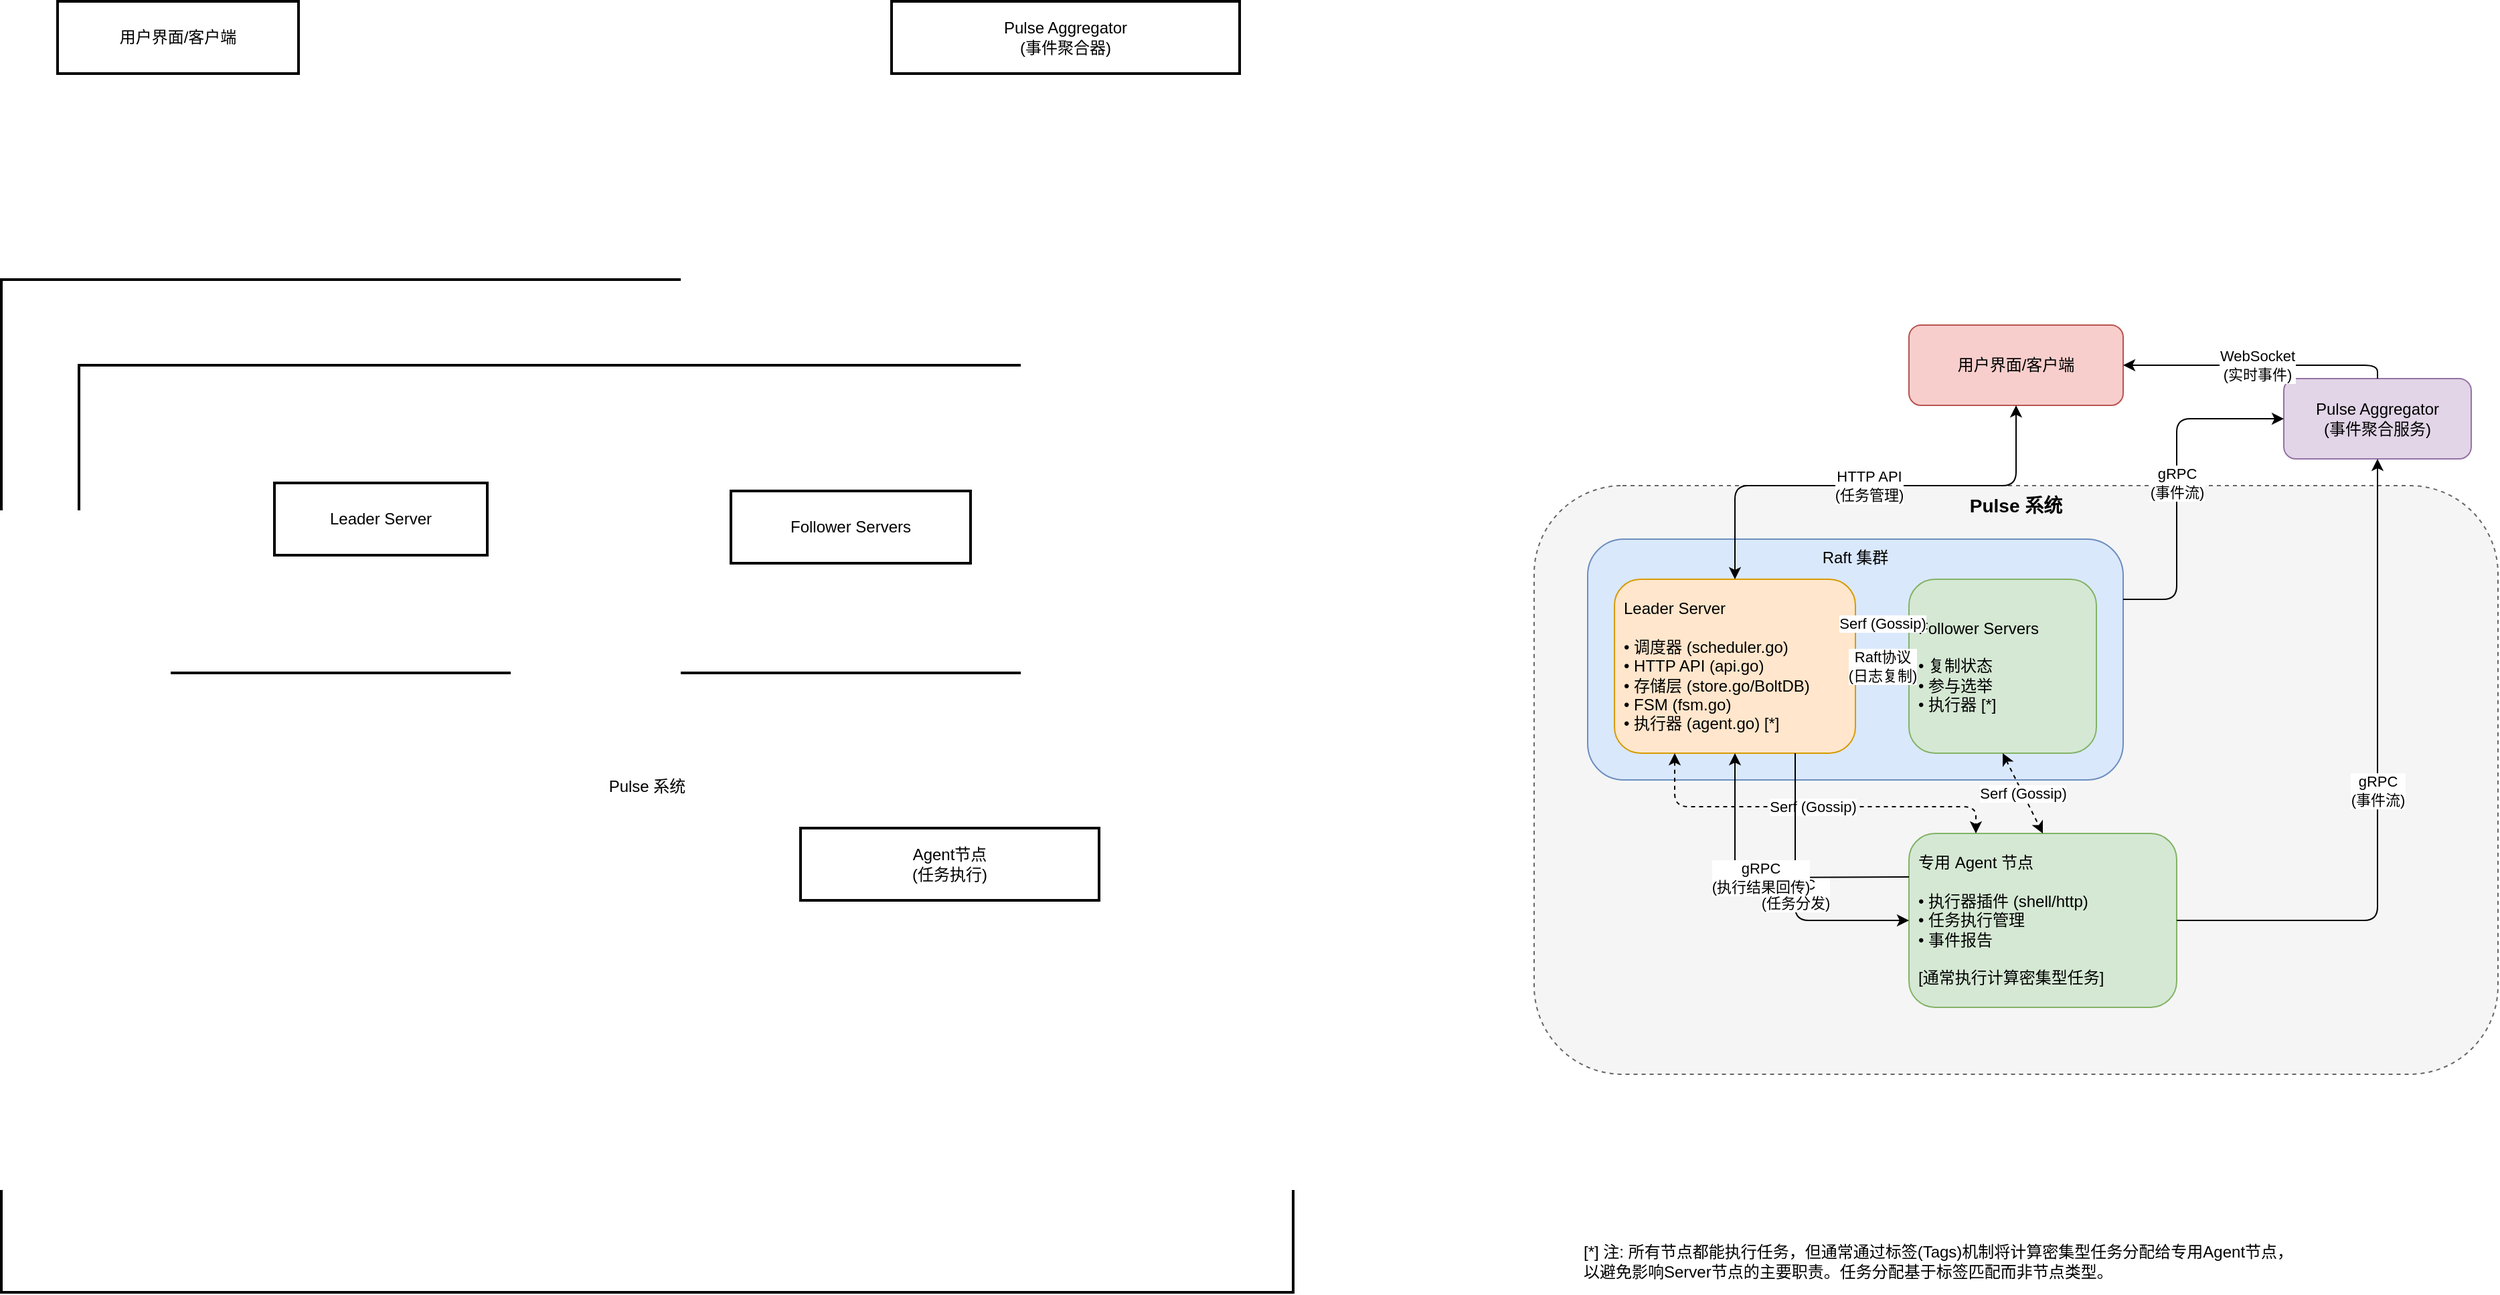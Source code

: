 <mxfile version="26.2.14">
  <diagram name="第 1 页" id="pnYERcN3gMjSIuE6DzLB">
    <mxGraphModel dx="740" dy="792" grid="0" gridSize="10" guides="1" tooltips="1" connect="1" arrows="1" fold="1" page="0" pageScale="1" pageWidth="850" pageHeight="1100" math="0" shadow="0">
      <root>
        <mxCell id="0" />
        <mxCell id="1" parent="0" />
        <mxCell id="a1szCFsNDwzxV1m5Zwac-4" value="Pulse 系统" style="whiteSpace=wrap;strokeWidth=2;" vertex="1" parent="1">
          <mxGeometry x="406" y="499" width="965" height="757" as="geometry" />
        </mxCell>
        <mxCell id="a1szCFsNDwzxV1m5Zwac-5" value="" style="whiteSpace=wrap;strokeWidth=2;" vertex="1" parent="1">
          <mxGeometry x="464" y="563" width="814" height="230" as="geometry" />
        </mxCell>
        <mxCell id="a1szCFsNDwzxV1m5Zwac-6" value="用户界面/客户端" style="whiteSpace=wrap;strokeWidth=2;" vertex="1" parent="1">
          <mxGeometry x="448" y="291" width="180" height="54" as="geometry" />
        </mxCell>
        <mxCell id="a1szCFsNDwzxV1m5Zwac-7" value="Pulse Aggregator&#xa;(事件聚合器)" style="whiteSpace=wrap;strokeWidth=2;" vertex="1" parent="1">
          <mxGeometry x="1071" y="291" width="260" height="54" as="geometry" />
        </mxCell>
        <mxCell id="a1szCFsNDwzxV1m5Zwac-8" value="Leader Server" style="whiteSpace=wrap;strokeWidth=2;" vertex="1" parent="1">
          <mxGeometry x="610" y="651" width="159" height="54" as="geometry" />
        </mxCell>
        <mxCell id="a1szCFsNDwzxV1m5Zwac-10" value="Agent节点&#xa;(任务执行)" style="whiteSpace=wrap;strokeWidth=2;" vertex="1" parent="1">
          <mxGeometry x="1003" y="909" width="223" height="54" as="geometry" />
        </mxCell>
        <mxCell id="a1szCFsNDwzxV1m5Zwac-9" value="Follower Servers" style="whiteSpace=wrap;strokeWidth=2;" vertex="1" parent="1">
          <mxGeometry x="951" y="657" width="179" height="54" as="geometry" />
        </mxCell>
        <mxCell id="a1szCFsNDwzxV1m5Zwac-24" value="用户界面/客户端" style="rounded=1;whiteSpace=wrap;html=1;fillColor=#f8cecc;strokeColor=#b85450;" vertex="1" parent="1">
          <mxGeometry x="1831" y="533" width="160" height="60" as="geometry" />
        </mxCell>
        <mxCell id="a1szCFsNDwzxV1m5Zwac-25" value="Pulse 系统" style="rounded=1;whiteSpace=wrap;html=1;fillColor=#f5f5f5;strokeColor=#666666;verticalAlign=top;fontStyle=1;fontSize=14;dashed=1;" vertex="1" parent="1">
          <mxGeometry x="1551" y="653" width="720" height="440" as="geometry" />
        </mxCell>
        <mxCell id="a1szCFsNDwzxV1m5Zwac-26" value="Pulse Aggregator&#xa;(事件聚合服务)" style="rounded=1;whiteSpace=wrap;html=1;fillColor=#e1d5e7;strokeColor=#9673a6;" vertex="1" parent="1">
          <mxGeometry x="2111" y="573" width="140" height="60" as="geometry" />
        </mxCell>
        <mxCell id="a1szCFsNDwzxV1m5Zwac-27" value="Raft 集群" style="rounded=1;whiteSpace=wrap;html=1;fillColor=#dae8fc;strokeColor=#6c8ebf;verticalAlign=top;align=center;" vertex="1" parent="1">
          <mxGeometry x="1591" y="693" width="400" height="180" as="geometry" />
        </mxCell>
        <mxCell id="a1szCFsNDwzxV1m5Zwac-28" value="Leader Server&#xa;&#xa;• 调度器 (scheduler.go)&#xa;• HTTP API (api.go)&#xa;• 存储层 (store.go/BoltDB)&#xa;• FSM (fsm.go)&#xa;• 执行器 (agent.go) [*]" style="rounded=1;whiteSpace=wrap;html=1;fillColor=#ffe6cc;strokeColor=#d79b00;align=left;spacingLeft=5;" vertex="1" parent="1">
          <mxGeometry x="1611" y="723" width="180" height="130" as="geometry" />
        </mxCell>
        <mxCell id="a1szCFsNDwzxV1m5Zwac-29" value="Follower Servers&#xa;&#xa;• 复制状态&#xa;• 参与选举&#xa;• 执行器 [*]" style="rounded=1;whiteSpace=wrap;html=1;fillColor=#d5e8d4;strokeColor=#82b366;align=left;spacingLeft=5;" vertex="1" parent="1">
          <mxGeometry x="1831" y="723" width="140" height="130" as="geometry" />
        </mxCell>
        <mxCell id="a1szCFsNDwzxV1m5Zwac-30" value="专用 Agent 节点&#xa;&#xa;• 执行器插件 (shell/http)&#xa;• 任务执行管理&#xa;• 事件报告&#xa;&#xa;[通常执行计算密集型任务]" style="rounded=1;whiteSpace=wrap;html=1;fillColor=#d5e8d4;strokeColor=#82b366;align=left;spacingLeft=5;" vertex="1" parent="1">
          <mxGeometry x="1831" y="913" width="200" height="130" as="geometry" />
        </mxCell>
        <mxCell id="a1szCFsNDwzxV1m5Zwac-31" value="HTTP API&#xa;(任务管理)" style="endArrow=classic;startArrow=classic;html=1;exitX=0.5;exitY=1;exitDx=0;exitDy=0;entryX=0.5;entryY=0;entryDx=0;entryDy=0;" edge="1" parent="1" source="a1szCFsNDwzxV1m5Zwac-24" target="a1szCFsNDwzxV1m5Zwac-28">
          <mxGeometry width="50" height="50" relative="1" as="geometry">
            <mxPoint x="1901" y="903" as="sourcePoint" />
            <mxPoint x="1951" y="853" as="targetPoint" />
            <Array as="points">
              <mxPoint x="1911" y="653" />
              <mxPoint x="1701" y="653" />
            </Array>
          </mxGeometry>
        </mxCell>
        <mxCell id="a1szCFsNDwzxV1m5Zwac-32" value="WebSocket&#xa;(实时事件)" style="endArrow=classic;html=1;exitX=0.5;exitY=0;exitDx=0;exitDy=0;entryX=1;entryY=0.5;entryDx=0;entryDy=0;" edge="1" parent="1" source="a1szCFsNDwzxV1m5Zwac-26" target="a1szCFsNDwzxV1m5Zwac-24">
          <mxGeometry width="50" height="50" relative="1" as="geometry">
            <mxPoint x="1901" y="903" as="sourcePoint" />
            <mxPoint x="1951" y="853" as="targetPoint" />
            <Array as="points">
              <mxPoint x="2181" y="563" />
            </Array>
          </mxGeometry>
        </mxCell>
        <mxCell id="a1szCFsNDwzxV1m5Zwac-33" value="Raft协议&#xa;(日志复制)" style="endArrow=classic;startArrow=classic;html=1;exitX=1;exitY=0.5;exitDx=0;exitDy=0;entryX=0;entryY=0.5;entryDx=0;entryDy=0;" edge="1" parent="1" source="a1szCFsNDwzxV1m5Zwac-28" target="a1szCFsNDwzxV1m5Zwac-29">
          <mxGeometry width="50" height="50" relative="1" as="geometry">
            <mxPoint x="1901" y="903" as="sourcePoint" />
            <mxPoint x="1951" y="853" as="targetPoint" />
          </mxGeometry>
        </mxCell>
        <mxCell id="a1szCFsNDwzxV1m5Zwac-34" value="Serf (Gossip)" style="endArrow=classic;startArrow=classic;html=1;exitX=1;exitY=0.25;exitDx=0;exitDy=0;entryX=0;entryY=0.25;entryDx=0;entryDy=0;dashed=1;" edge="1" parent="1" source="a1szCFsNDwzxV1m5Zwac-28" target="a1szCFsNDwzxV1m5Zwac-29">
          <mxGeometry width="50" height="50" relative="1" as="geometry">
            <mxPoint x="1901" y="903" as="sourcePoint" />
            <mxPoint x="1951" y="853" as="targetPoint" />
          </mxGeometry>
        </mxCell>
        <mxCell id="a1szCFsNDwzxV1m5Zwac-35" value="Serf (Gossip)" style="endArrow=classic;startArrow=classic;html=1;exitX=0.25;exitY=1;exitDx=0;exitDy=0;entryX=0.25;entryY=0;entryDx=0;entryDy=0;dashed=1;" edge="1" parent="1" source="a1szCFsNDwzxV1m5Zwac-28" target="a1szCFsNDwzxV1m5Zwac-30">
          <mxGeometry width="50" height="50" relative="1" as="geometry">
            <mxPoint x="1901" y="903" as="sourcePoint" />
            <mxPoint x="1951" y="853" as="targetPoint" />
            <Array as="points">
              <mxPoint x="1656" y="893" />
              <mxPoint x="1881" y="893" />
            </Array>
          </mxGeometry>
        </mxCell>
        <mxCell id="a1szCFsNDwzxV1m5Zwac-36" value="Serf (Gossip)" style="endArrow=classic;startArrow=classic;html=1;exitX=0.5;exitY=1;exitDx=0;exitDy=0;entryX=0.5;entryY=0;entryDx=0;entryDy=0;dashed=1;" edge="1" parent="1" source="a1szCFsNDwzxV1m5Zwac-29" target="a1szCFsNDwzxV1m5Zwac-30">
          <mxGeometry width="50" height="50" relative="1" as="geometry">
            <mxPoint x="1901" y="903" as="sourcePoint" />
            <mxPoint x="1951" y="853" as="targetPoint" />
          </mxGeometry>
        </mxCell>
        <mxCell id="a1szCFsNDwzxV1m5Zwac-37" value="gRPC&#xa;(任务分发)" style="endArrow=classic;html=1;exitX=0.75;exitY=1;exitDx=0;exitDy=0;entryX=0;entryY=0.5;entryDx=0;entryDy=0;" edge="1" parent="1" source="a1szCFsNDwzxV1m5Zwac-28" target="a1szCFsNDwzxV1m5Zwac-30">
          <mxGeometry width="50" height="50" relative="1" as="geometry">
            <mxPoint x="1901" y="903" as="sourcePoint" />
            <mxPoint x="1951" y="853" as="targetPoint" />
            <Array as="points">
              <mxPoint x="1746" y="978" />
            </Array>
          </mxGeometry>
        </mxCell>
        <mxCell id="a1szCFsNDwzxV1m5Zwac-38" value="gRPC&#xa;(执行结果回传)" style="endArrow=classic;html=1;exitX=0;exitY=0.25;exitDx=0;exitDy=0;entryX=0.5;entryY=1;entryDx=0;entryDy=0;" edge="1" parent="1" source="a1szCFsNDwzxV1m5Zwac-30" target="a1szCFsNDwzxV1m5Zwac-28">
          <mxGeometry width="50" height="50" relative="1" as="geometry">
            <mxPoint x="1901" y="903" as="sourcePoint" />
            <mxPoint x="1951" y="853" as="targetPoint" />
            <Array as="points">
              <mxPoint x="1701" y="946" />
            </Array>
          </mxGeometry>
        </mxCell>
        <mxCell id="a1szCFsNDwzxV1m5Zwac-39" value="gRPC&#xa;(事件流)" style="endArrow=classic;html=1;exitX=1;exitY=0.25;exitDx=0;exitDy=0;entryX=0;entryY=0.5;entryDx=0;entryDy=0;" edge="1" parent="1" source="a1szCFsNDwzxV1m5Zwac-27" target="a1szCFsNDwzxV1m5Zwac-26">
          <mxGeometry width="50" height="50" relative="1" as="geometry">
            <mxPoint x="1901" y="903" as="sourcePoint" />
            <mxPoint x="1951" y="853" as="targetPoint" />
            <Array as="points">
              <mxPoint x="2031" y="738" />
              <mxPoint x="2031" y="603" />
            </Array>
          </mxGeometry>
        </mxCell>
        <mxCell id="a1szCFsNDwzxV1m5Zwac-40" value="gRPC&#xa;(事件流)" style="endArrow=classic;html=1;exitX=1;exitY=0.5;exitDx=0;exitDy=0;entryX=0.5;entryY=1;entryDx=0;entryDy=0;" edge="1" parent="1" source="a1szCFsNDwzxV1m5Zwac-30" target="a1szCFsNDwzxV1m5Zwac-26">
          <mxGeometry width="50" height="50" relative="1" as="geometry">
            <mxPoint x="1901" y="903" as="sourcePoint" />
            <mxPoint x="1951" y="853" as="targetPoint" />
            <Array as="points">
              <mxPoint x="2181" y="978" />
            </Array>
          </mxGeometry>
        </mxCell>
        <mxCell id="a1szCFsNDwzxV1m5Zwac-41" value="[*] 注: 所有节点都能执行任务，但通常通过标签(Tags)机制将计算密集型任务分配给专用Agent节点，&#xa;以避免影响Server节点的主要职责。任务分配基于标签匹配而非节点类型。" style="text;html=1;strokeColor=none;fillColor=none;align=left;verticalAlign=middle;whiteSpace=wrap;rounded=0;" vertex="1" parent="1">
          <mxGeometry x="1586" y="1213" width="640" height="40" as="geometry" />
        </mxCell>
      </root>
    </mxGraphModel>
  </diagram>
</mxfile>
